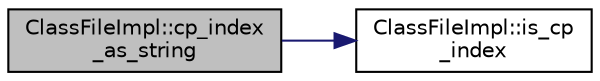 digraph "ClassFileImpl::cp_index_as_string"
{
  bgcolor="transparent";
  edge [fontname="Helvetica",fontsize="10",labelfontname="Helvetica",labelfontsize="10"];
  node [fontname="Helvetica",fontsize="10",shape=record];
  rankdir="LR";
  Node0 [label="ClassFileImpl::cp_index\l_as_string",height=0.2,width=0.4,color="black", fillcolor="grey75", style="filled", fontcolor="black"];
  Node0 -> Node1 [color="midnightblue",fontsize="10",style="solid"];
  Node1 [label="ClassFileImpl::is_cp\l_index",height=0.2,width=0.4,color="black",URL="$classClassFileImpl.html#a1f15226f5107cb036e81d480531cda08"];
}
